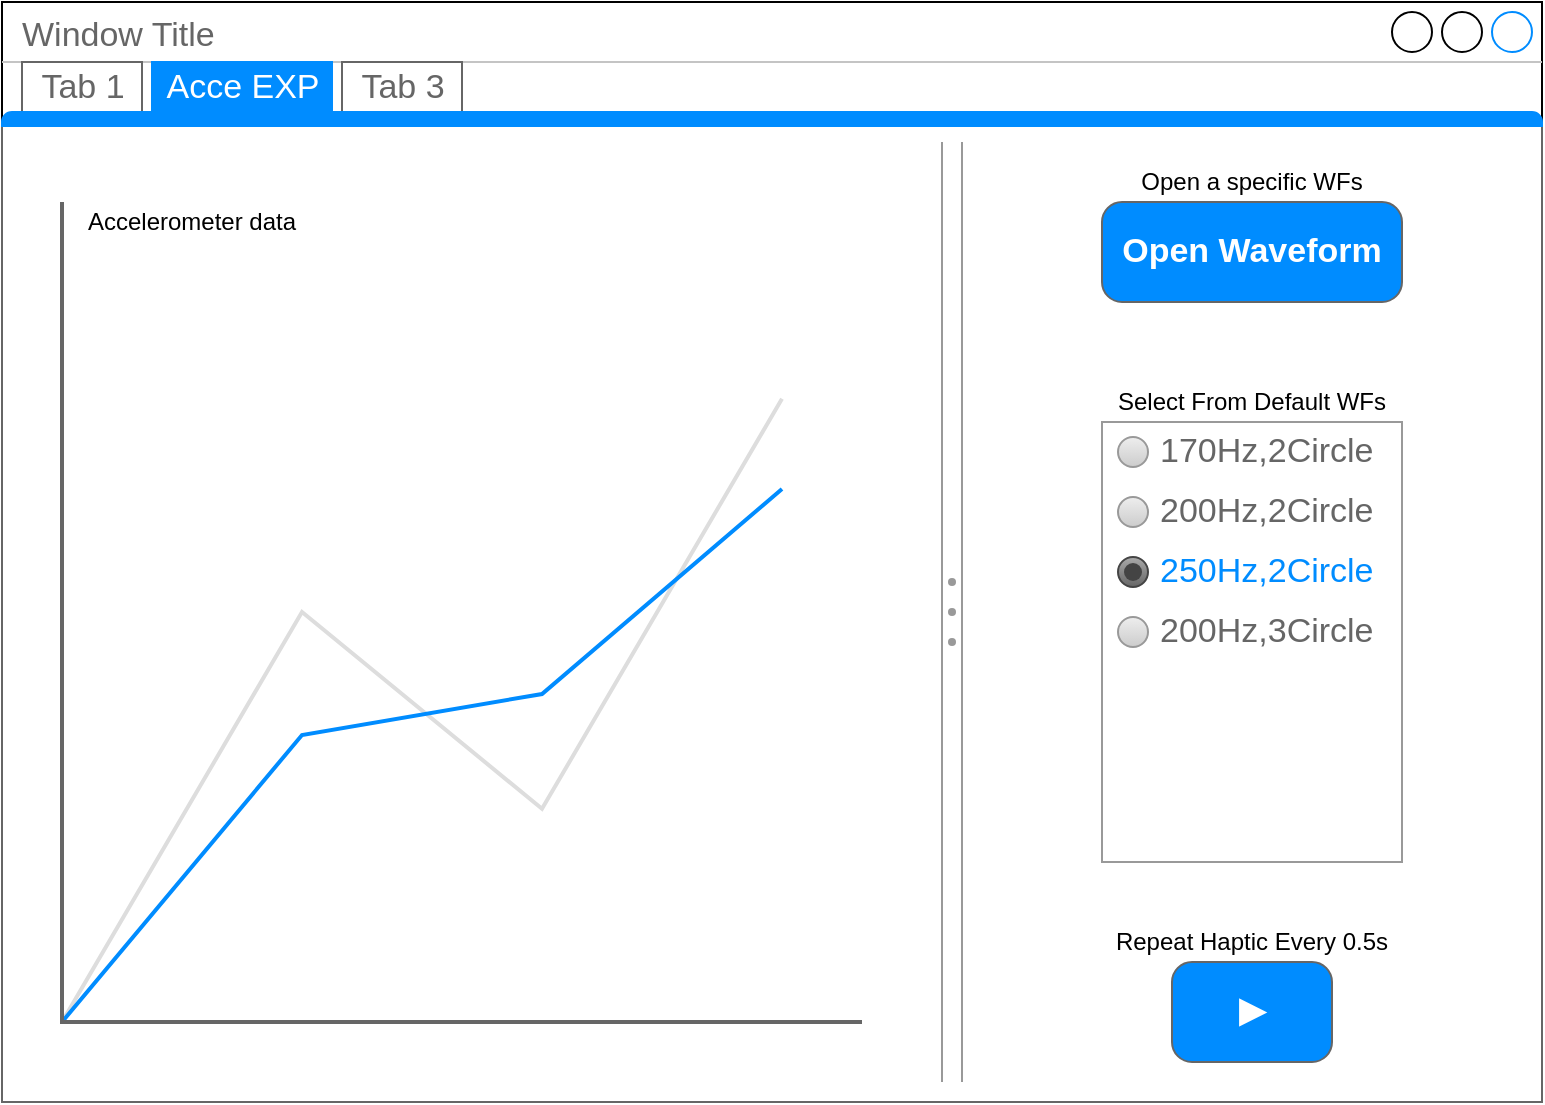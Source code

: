 <mxfile version="14.6.3" type="github">
  <diagram name="Page-1" id="f1b7ffb7-ca1e-a977-7cf5-a751b3c06c05">
    <mxGraphModel dx="1146" dy="1740" grid="1" gridSize="10" guides="1" tooltips="1" connect="1" arrows="1" fold="1" page="1" pageScale="1" pageWidth="826" pageHeight="1169" background="none" math="0" shadow="0">
      <root>
        <mxCell id="0" />
        <mxCell id="1" parent="0" />
        <mxCell id="mqJjcbdvvd5civ246C5x-61" value="Window Title" style="strokeWidth=1;shadow=0;dashed=0;align=center;html=1;shape=mxgraph.mockup.containers.window;align=left;verticalAlign=top;spacingLeft=8;strokeColor2=#008cff;strokeColor3=#c4c4c4;fontColor=#666666;mainText=;fontSize=17;labelBackgroundColor=none;" vertex="1" parent="1">
          <mxGeometry x="40" y="-180" width="770" height="550" as="geometry" />
        </mxCell>
        <mxCell id="mqJjcbdvvd5civ246C5x-62" value="" style="strokeWidth=1;shadow=0;dashed=0;align=center;html=1;shape=mxgraph.mockup.containers.marginRect2;rectMarginTop=32;strokeColor=#666666;gradientColor=none;" vertex="1" parent="1">
          <mxGeometry x="40" y="-150" width="770" height="520" as="geometry" />
        </mxCell>
        <mxCell id="mqJjcbdvvd5civ246C5x-63" value="Tab 1" style="strokeColor=inherit;fillColor=inherit;gradientColor=inherit;strokeWidth=1;shadow=0;dashed=0;align=center;html=1;shape=mxgraph.mockup.containers.rrect;rSize=0;fontSize=17;fontColor=#666666;gradientColor=none;" vertex="1" parent="mqJjcbdvvd5civ246C5x-62">
          <mxGeometry width="60" height="25" relative="1" as="geometry">
            <mxPoint x="10" as="offset" />
          </mxGeometry>
        </mxCell>
        <mxCell id="mqJjcbdvvd5civ246C5x-64" value="Acce EXP" style="strokeWidth=1;shadow=0;dashed=0;align=center;html=1;shape=mxgraph.mockup.containers.rrect;rSize=0;fontSize=17;fontColor=#ffffff;strokeColor=#008cff;fillColor=#008cff;" vertex="1" parent="mqJjcbdvvd5civ246C5x-62">
          <mxGeometry width="90" height="25" relative="1" as="geometry">
            <mxPoint x="75" as="offset" />
          </mxGeometry>
        </mxCell>
        <mxCell id="mqJjcbdvvd5civ246C5x-65" value="Tab 3" style="strokeColor=inherit;fillColor=inherit;gradientColor=inherit;strokeWidth=1;shadow=0;dashed=0;align=center;html=1;shape=mxgraph.mockup.containers.rrect;rSize=0;fontSize=17;fontColor=#666666;gradientColor=none;" vertex="1" parent="mqJjcbdvvd5civ246C5x-62">
          <mxGeometry width="60" height="25" relative="1" as="geometry">
            <mxPoint x="170" as="offset" />
          </mxGeometry>
        </mxCell>
        <mxCell id="mqJjcbdvvd5civ246C5x-66" value="" style="strokeWidth=1;shadow=0;dashed=0;align=center;html=1;shape=mxgraph.mockup.containers.topButton;rSize=5;strokeColor=#008cff;fillColor=#008cff;gradientColor=none;resizeWidth=1;movable=0;deletable=1;" vertex="1" parent="mqJjcbdvvd5civ246C5x-62">
          <mxGeometry width="770" height="7" relative="1" as="geometry">
            <mxPoint y="25" as="offset" />
          </mxGeometry>
        </mxCell>
        <mxCell id="mqJjcbdvvd5civ246C5x-67" value="" style="verticalLabelPosition=bottom;shadow=0;dashed=0;align=center;html=1;verticalAlign=top;strokeWidth=1;shape=mxgraph.mockup.graphics.lineChart;strokeColor=none;strokeColor2=#666666;strokeColor3=#008cff;strokeColor4=#dddddd;" vertex="1" parent="mqJjcbdvvd5civ246C5x-62">
          <mxGeometry x="30" y="70" width="400" height="410" as="geometry" />
        </mxCell>
        <object label="" WF5="" id="mqJjcbdvvd5civ246C5x-68">
          <mxCell style="strokeWidth=1;shadow=0;dashed=0;align=center;html=1;shape=mxgraph.mockup.forms.rrect;rSize=0;strokeColor=#999999;fillColor=#ffffff;recursiveResize=0;" vertex="1" parent="mqJjcbdvvd5civ246C5x-62">
            <mxGeometry x="550" y="180" width="150" height="220" as="geometry" />
          </mxCell>
        </object>
        <mxCell id="mqJjcbdvvd5civ246C5x-69" value="170Hz,2Circle" style="shape=ellipse;rSize=0;fillColor=#eeeeee;strokeColor=#999999;gradientColor=#cccccc;html=1;align=left;spacingLeft=4;fontSize=17;fontColor=#666666;labelPosition=right;" vertex="1" parent="mqJjcbdvvd5civ246C5x-68">
          <mxGeometry x="8" y="7.5" width="15" height="15" as="geometry" />
        </mxCell>
        <mxCell id="mqJjcbdvvd5civ246C5x-70" value="200Hz,2Circle" style="shape=ellipse;rSize=0;fillColor=#eeeeee;strokeColor=#999999;gradientColor=#cccccc;html=1;align=left;spacingLeft=4;fontSize=17;fontColor=#666666;labelPosition=right;" vertex="1" parent="mqJjcbdvvd5civ246C5x-68">
          <mxGeometry x="8" y="37.5" width="15" height="15" as="geometry" />
        </mxCell>
        <mxCell id="mqJjcbdvvd5civ246C5x-71" value="250Hz,2Circle" style="shape=ellipse;rSize=0;fillColor=#aaaaaa;strokeColor=#444444;gradientColor=#666666;html=1;align=left;spacingLeft=4;fontSize=17;fontColor=#008cff;labelPosition=right;" vertex="1" parent="mqJjcbdvvd5civ246C5x-68">
          <mxGeometry x="8" y="67.5" width="15" height="15" as="geometry" />
        </mxCell>
        <mxCell id="mqJjcbdvvd5civ246C5x-72" value="" style="shape=ellipse;fillColor=#444444;strokeColor=none;html=1;" vertex="1" parent="mqJjcbdvvd5civ246C5x-71">
          <mxGeometry x="3" y="3" width="9" height="9" as="geometry" />
        </mxCell>
        <mxCell id="mqJjcbdvvd5civ246C5x-73" value="200Hz,3Circle" style="shape=ellipse;rSize=0;fillColor=#eeeeee;strokeColor=#999999;gradientColor=#cccccc;html=1;align=left;spacingLeft=4;fontSize=17;fontColor=#666666;labelPosition=right;" vertex="1" parent="mqJjcbdvvd5civ246C5x-68">
          <mxGeometry x="8" y="97.5" width="15" height="15" as="geometry" />
        </mxCell>
        <mxCell id="mqJjcbdvvd5civ246C5x-75" value="" style="verticalLabelPosition=bottom;shadow=0;dashed=0;align=center;html=1;verticalAlign=top;strokeWidth=1;shape=mxgraph.mockup.forms.splitter;strokeColor=#999999;direction=north;" vertex="1" parent="mqJjcbdvvd5civ246C5x-62">
          <mxGeometry x="470" y="40" width="10" height="470" as="geometry" />
        </mxCell>
        <mxCell id="mqJjcbdvvd5civ246C5x-77" value="Open Waveform" style="strokeWidth=1;shadow=0;dashed=0;align=center;html=1;shape=mxgraph.mockup.buttons.button;strokeColor=#666666;fontColor=#ffffff;mainText=;buttonStyle=round;fontSize=17;fontStyle=1;fillColor=#008cff;whiteSpace=wrap;" vertex="1" parent="mqJjcbdvvd5civ246C5x-62">
          <mxGeometry x="550" y="70" width="150" height="50" as="geometry" />
        </mxCell>
        <mxCell id="mqJjcbdvvd5civ246C5x-76" value="▶" style="strokeWidth=1;shadow=0;dashed=0;align=center;html=1;shape=mxgraph.mockup.buttons.button;strokeColor=#666666;fontColor=#ffffff;mainText=;buttonStyle=round;fontSize=17;fontStyle=1;fillColor=#008cff;whiteSpace=wrap;" vertex="1" parent="mqJjcbdvvd5civ246C5x-62">
          <mxGeometry x="585" y="450" width="80" height="50" as="geometry" />
        </mxCell>
        <mxCell id="mqJjcbdvvd5civ246C5x-78" value="Select From Default WFs" style="text;html=1;strokeColor=none;fillColor=none;align=center;verticalAlign=middle;whiteSpace=wrap;rounded=0;" vertex="1" parent="mqJjcbdvvd5civ246C5x-62">
          <mxGeometry x="550" y="160" width="150" height="20" as="geometry" />
        </mxCell>
        <mxCell id="mqJjcbdvvd5civ246C5x-79" value="Repeat Haptic Every 0.5s" style="text;html=1;strokeColor=none;fillColor=none;align=center;verticalAlign=middle;whiteSpace=wrap;rounded=0;" vertex="1" parent="mqJjcbdvvd5civ246C5x-62">
          <mxGeometry x="550" y="430" width="150" height="20" as="geometry" />
        </mxCell>
        <mxCell id="mqJjcbdvvd5civ246C5x-80" value="Open a specific WFs" style="text;html=1;strokeColor=none;fillColor=none;align=center;verticalAlign=middle;whiteSpace=wrap;rounded=0;" vertex="1" parent="mqJjcbdvvd5civ246C5x-62">
          <mxGeometry x="550" y="50" width="150" height="20" as="geometry" />
        </mxCell>
        <mxCell id="mqJjcbdvvd5civ246C5x-81" value="Accelerometer data" style="text;html=1;strokeColor=none;fillColor=none;align=center;verticalAlign=middle;whiteSpace=wrap;rounded=0;" vertex="1" parent="mqJjcbdvvd5civ246C5x-62">
          <mxGeometry x="20" y="70" width="150" height="20" as="geometry" />
        </mxCell>
      </root>
    </mxGraphModel>
  </diagram>
</mxfile>
